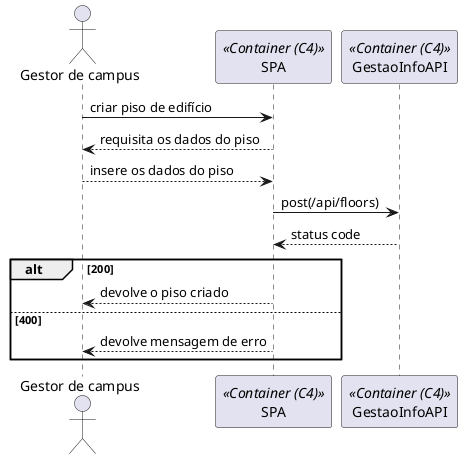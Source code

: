 @startuml

actor "Gestor de campus" as Actor
participant "SPA" as Container <<Container (C4)>>
participant "GestaoInfoAPI" as API <<Container (C4)>>

Actor -> Container: criar piso de edifício
Container --> Actor: requisita os dados do piso
Actor --> Container: insere os dados do piso
Container -> API: post(/api/floors)

API --> Container: status code
alt 200
    Container --> Actor: devolve o piso criado
else 400 
    Container --> Actor: devolve mensagem de erro
end


@enduml
